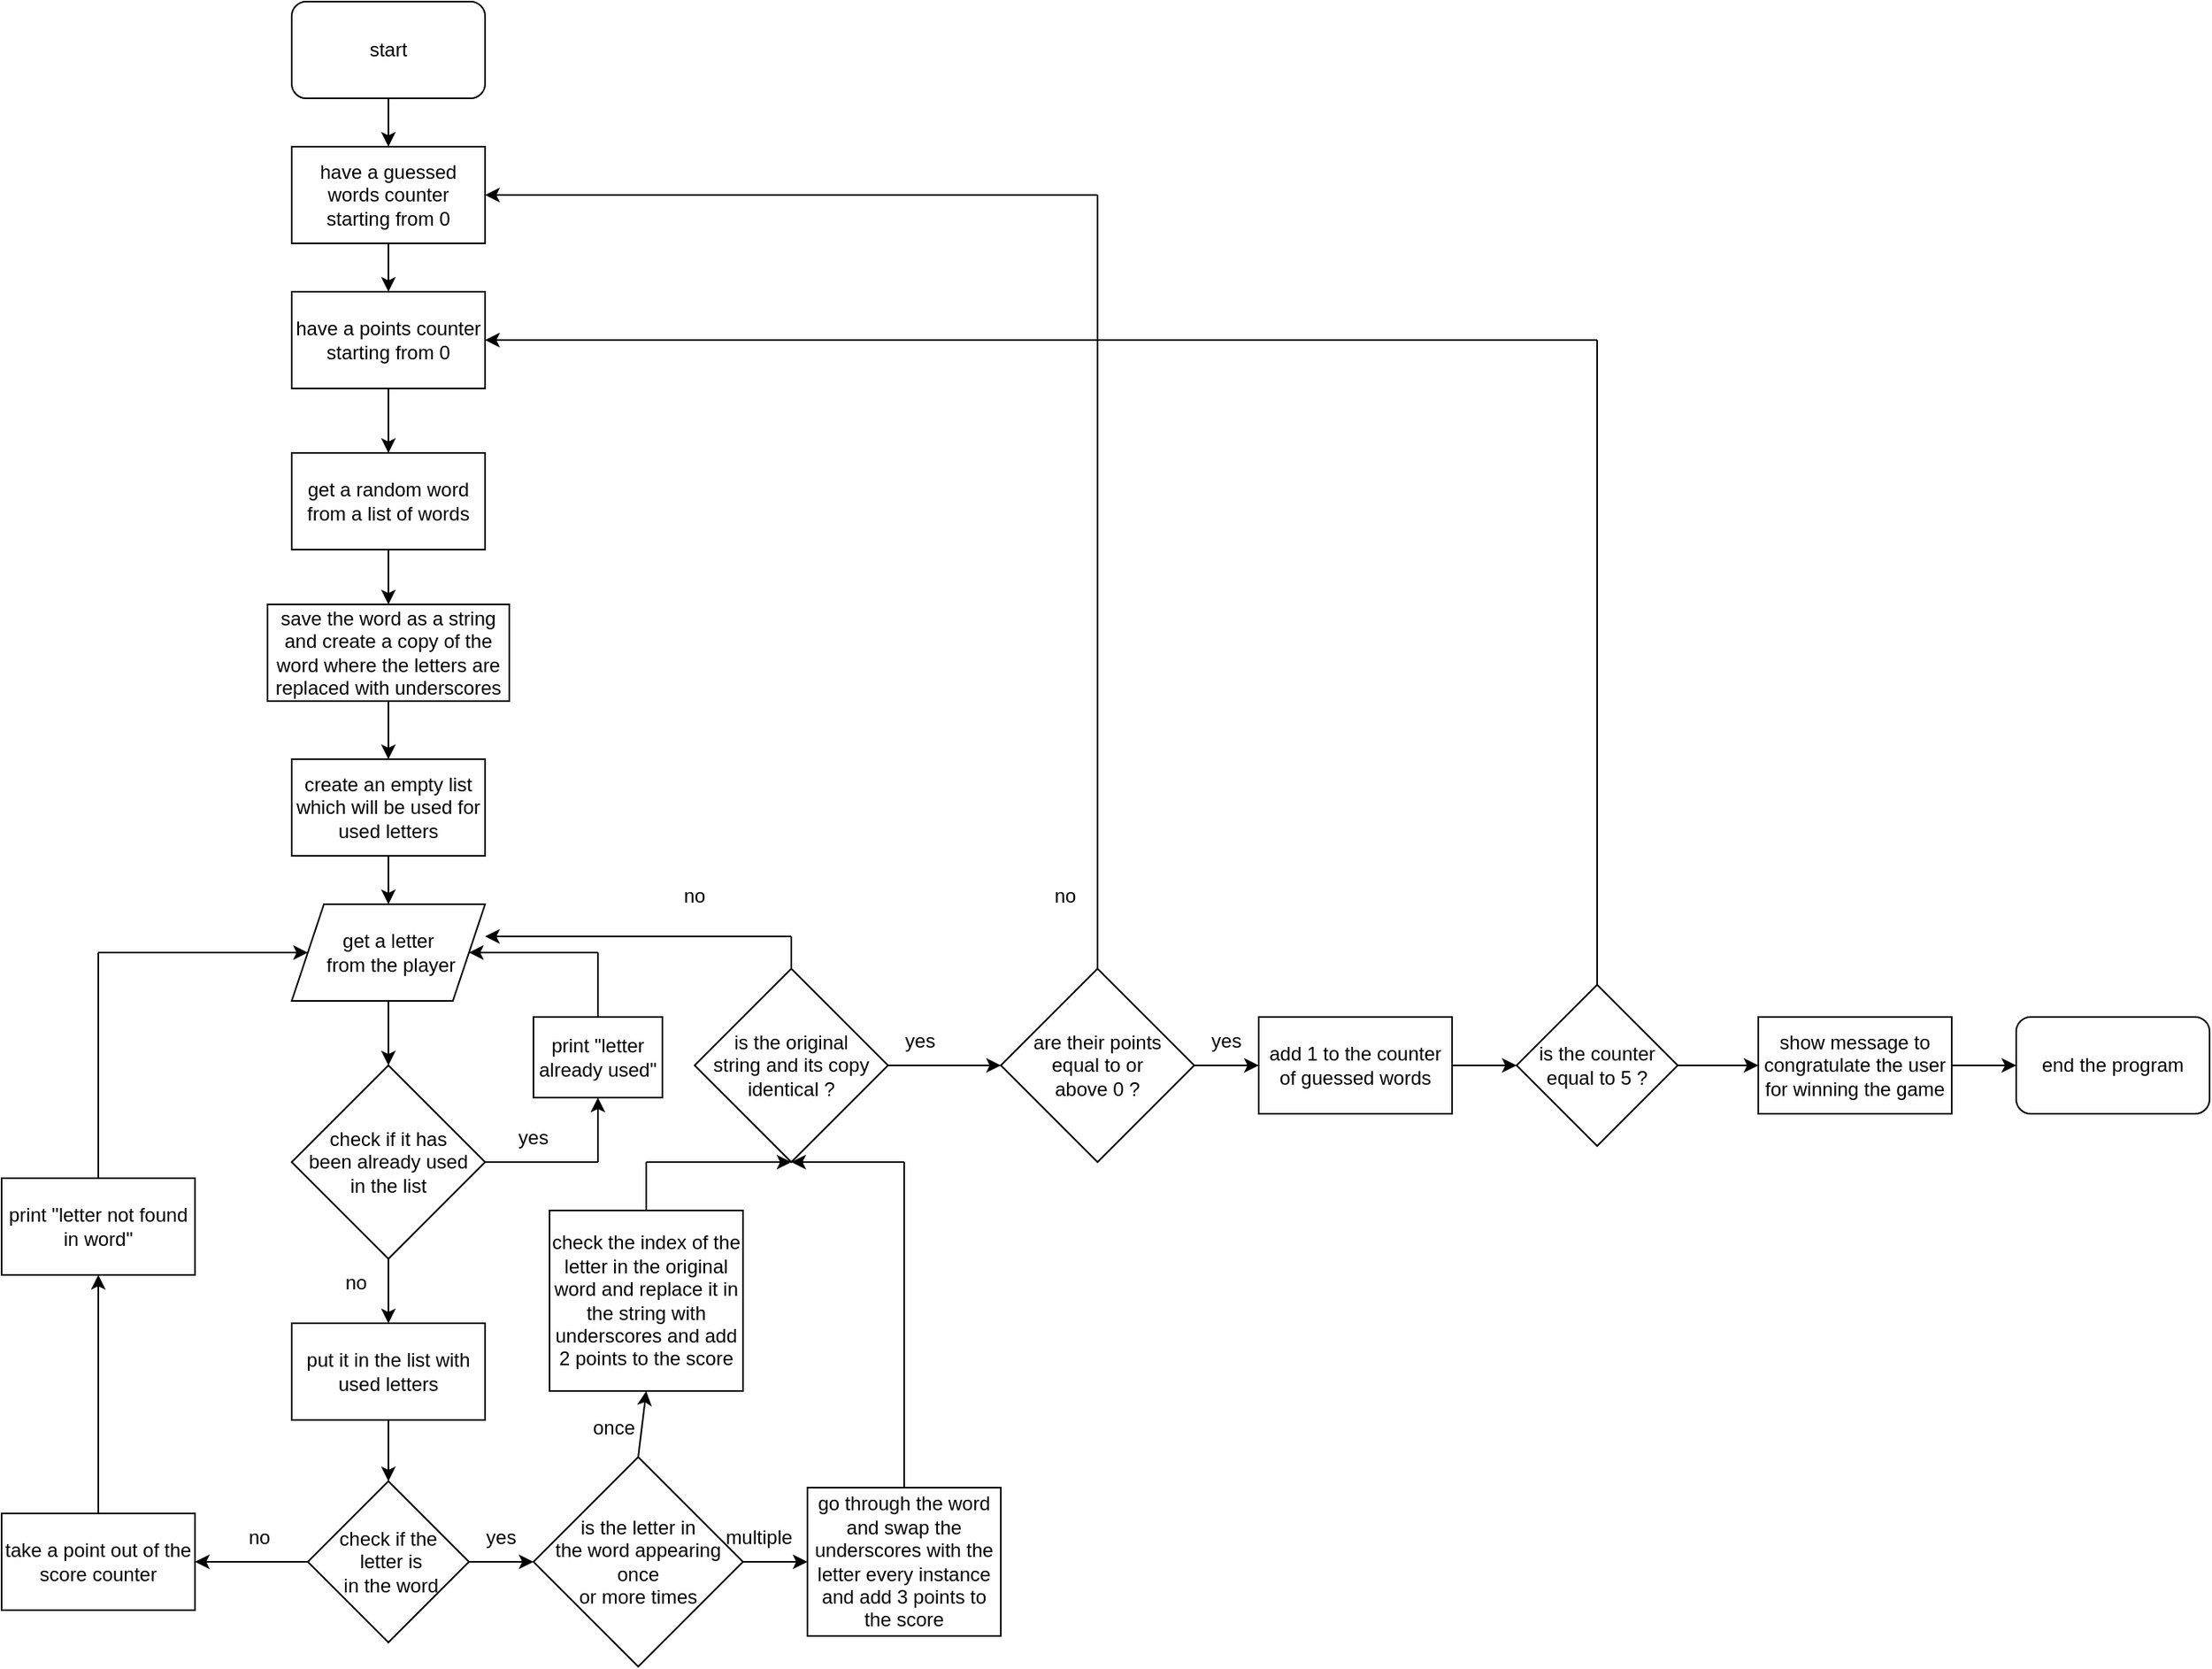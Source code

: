 <mxfile version="20.2.7" type="device"><diagram id="RbY9pnqaCSA88uN9gwXz" name="GuessTheWord"><mxGraphModel dx="1887" dy="2214" grid="1" gridSize="10" guides="1" tooltips="1" connect="1" arrows="1" fold="1" page="1" pageScale="1" pageWidth="827" pageHeight="1169" math="0" shadow="0"><root><mxCell id="0"/><mxCell id="1" parent="0"/><mxCell id="XvLqBnuAuF5W_XzP-axs-2" value="start" style="rounded=1;whiteSpace=wrap;html=1;" parent="1" vertex="1"><mxGeometry x="360" y="-320" width="120" height="60" as="geometry"/></mxCell><mxCell id="XvLqBnuAuF5W_XzP-axs-5" value="" style="endArrow=classic;html=1;rounded=0;exitX=0.5;exitY=1;exitDx=0;exitDy=0;" parent="1" source="XvLqBnuAuF5W_XzP-axs-2" edge="1"><mxGeometry width="50" height="50" relative="1" as="geometry"><mxPoint x="390" y="144" as="sourcePoint"/><mxPoint x="420" y="-230" as="targetPoint"/></mxGeometry></mxCell><mxCell id="XvLqBnuAuF5W_XzP-axs-6" value="get a random word from a list of words" style="rounded=0;whiteSpace=wrap;html=1;" parent="1" vertex="1"><mxGeometry x="360" y="-40" width="120" height="60" as="geometry"/></mxCell><mxCell id="XvLqBnuAuF5W_XzP-axs-16" value="" style="edgeStyle=orthogonalEdgeStyle;rounded=0;orthogonalLoop=1;jettySize=auto;html=1;" parent="1" source="XvLqBnuAuF5W_XzP-axs-11" target="XvLqBnuAuF5W_XzP-axs-15" edge="1"><mxGeometry relative="1" as="geometry"/></mxCell><mxCell id="XvLqBnuAuF5W_XzP-axs-18" value="" style="edgeStyle=orthogonalEdgeStyle;rounded=0;orthogonalLoop=1;jettySize=auto;html=1;" parent="1" source="XvLqBnuAuF5W_XzP-axs-11" target="XvLqBnuAuF5W_XzP-axs-17" edge="1"><mxGeometry relative="1" as="geometry"/></mxCell><mxCell id="XvLqBnuAuF5W_XzP-axs-11" value="check if the&lt;br&gt;&amp;nbsp;letter is&lt;br&gt;&amp;nbsp;in the word" style="rhombus;whiteSpace=wrap;html=1;rounded=0;" parent="1" vertex="1"><mxGeometry x="370" y="598" width="100" height="100" as="geometry"/></mxCell><mxCell id="XvLqBnuAuF5W_XzP-axs-47" value="" style="edgeStyle=orthogonalEdgeStyle;rounded=0;orthogonalLoop=1;jettySize=auto;html=1;" parent="1" source="XvLqBnuAuF5W_XzP-axs-15" target="XvLqBnuAuF5W_XzP-axs-46" edge="1"><mxGeometry relative="1" as="geometry"/></mxCell><mxCell id="XvLqBnuAuF5W_XzP-axs-15" value="is the letter in &lt;br&gt;the word appearing once &lt;br&gt;or more times" style="rhombus;whiteSpace=wrap;html=1;rounded=0;" parent="1" vertex="1"><mxGeometry x="510" y="583" width="130" height="130" as="geometry"/></mxCell><mxCell id="XvLqBnuAuF5W_XzP-axs-17" value="take a point out of the score counter" style="whiteSpace=wrap;html=1;rounded=0;" parent="1" vertex="1"><mxGeometry x="180" y="618" width="120" height="60" as="geometry"/></mxCell><mxCell id="XvLqBnuAuF5W_XzP-axs-19" value="put it in the list with used letters" style="whiteSpace=wrap;html=1;rounded=0;" parent="1" vertex="1"><mxGeometry x="360" y="500" width="120" height="60" as="geometry"/></mxCell><mxCell id="XvLqBnuAuF5W_XzP-axs-21" value="check if it has &lt;br&gt;been already used &lt;br&gt;in the list" style="rhombus;whiteSpace=wrap;html=1;" parent="1" vertex="1"><mxGeometry x="360" y="340" width="120" height="120" as="geometry"/></mxCell><mxCell id="XvLqBnuAuF5W_XzP-axs-22" value="" style="endArrow=classic;html=1;rounded=0;exitX=0.5;exitY=1;exitDx=0;exitDy=0;entryX=0.5;entryY=0;entryDx=0;entryDy=0;" parent="1" target="XvLqBnuAuF5W_XzP-axs-21" edge="1"><mxGeometry width="50" height="50" relative="1" as="geometry"><mxPoint x="420" y="300" as="sourcePoint"/><mxPoint x="430" y="450" as="targetPoint"/></mxGeometry></mxCell><mxCell id="XvLqBnuAuF5W_XzP-axs-25" value="" style="endArrow=classic;html=1;rounded=0;entryX=0.5;entryY=1;entryDx=0;entryDy=0;" parent="1" target="XvLqBnuAuF5W_XzP-axs-82" edge="1"><mxGeometry width="50" height="50" relative="1" as="geometry"><mxPoint x="550" y="400" as="sourcePoint"/><mxPoint x="560" y="360" as="targetPoint"/></mxGeometry></mxCell><mxCell id="XvLqBnuAuF5W_XzP-axs-26" value="" style="endArrow=classic;html=1;rounded=0;entryX=1;entryY=0.5;entryDx=0;entryDy=0;" parent="1" target="XvLqBnuAuF5W_XzP-axs-35" edge="1"><mxGeometry width="50" height="50" relative="1" as="geometry"><mxPoint x="550" y="270" as="sourcePoint"/><mxPoint x="480" y="270" as="targetPoint"/></mxGeometry></mxCell><mxCell id="XvLqBnuAuF5W_XzP-axs-27" value="yes" style="text;html=1;strokeColor=none;fillColor=none;align=center;verticalAlign=middle;whiteSpace=wrap;rounded=0;" parent="1" vertex="1"><mxGeometry x="480" y="370" width="60" height="30" as="geometry"/></mxCell><mxCell id="XvLqBnuAuF5W_XzP-axs-28" value="no" style="text;html=1;strokeColor=none;fillColor=none;align=center;verticalAlign=middle;whiteSpace=wrap;rounded=0;" parent="1" vertex="1"><mxGeometry x="370" y="460" width="60" height="30" as="geometry"/></mxCell><mxCell id="XvLqBnuAuF5W_XzP-axs-29" value="" style="endArrow=classic;html=1;rounded=0;exitX=0.5;exitY=1;exitDx=0;exitDy=0;" parent="1" source="XvLqBnuAuF5W_XzP-axs-21" edge="1"><mxGeometry width="50" height="50" relative="1" as="geometry"><mxPoint x="380" y="500" as="sourcePoint"/><mxPoint x="420" y="500" as="targetPoint"/></mxGeometry></mxCell><mxCell id="XvLqBnuAuF5W_XzP-axs-30" value="yes" style="text;html=1;strokeColor=none;fillColor=none;align=center;verticalAlign=middle;whiteSpace=wrap;rounded=0;" parent="1" vertex="1"><mxGeometry x="460" y="618" width="60" height="30" as="geometry"/></mxCell><mxCell id="XvLqBnuAuF5W_XzP-axs-31" value="" style="endArrow=classic;html=1;rounded=0;exitX=0.5;exitY=1;exitDx=0;exitDy=0;entryX=0.5;entryY=0;entryDx=0;entryDy=0;" parent="1" source="XvLqBnuAuF5W_XzP-axs-19" target="XvLqBnuAuF5W_XzP-axs-11" edge="1"><mxGeometry width="50" height="50" relative="1" as="geometry"><mxPoint x="420" y="579" as="sourcePoint"/><mxPoint x="460" y="529" as="targetPoint"/></mxGeometry></mxCell><mxCell id="XvLqBnuAuF5W_XzP-axs-32" value="no" style="text;html=1;strokeColor=none;fillColor=none;align=center;verticalAlign=middle;whiteSpace=wrap;rounded=0;" parent="1" vertex="1"><mxGeometry x="310" y="618" width="60" height="30" as="geometry"/></mxCell><mxCell id="XvLqBnuAuF5W_XzP-axs-33" value="" style="endArrow=classic;html=1;rounded=0;exitX=0.5;exitY=0;exitDx=0;exitDy=0;entryX=0.5;entryY=1;entryDx=0;entryDy=0;" parent="1" source="XvLqBnuAuF5W_XzP-axs-17" target="XvLqBnuAuF5W_XzP-axs-84" edge="1"><mxGeometry width="50" height="50" relative="1" as="geometry"><mxPoint x="410" y="470" as="sourcePoint"/><mxPoint x="240" y="490" as="targetPoint"/></mxGeometry></mxCell><mxCell id="XvLqBnuAuF5W_XzP-axs-34" value="" style="endArrow=classic;html=1;rounded=0;entryX=0;entryY=0.5;entryDx=0;entryDy=0;" parent="1" target="XvLqBnuAuF5W_XzP-axs-35" edge="1"><mxGeometry width="50" height="50" relative="1" as="geometry"><mxPoint x="240" y="270" as="sourcePoint"/><mxPoint x="360" y="270" as="targetPoint"/></mxGeometry></mxCell><mxCell id="XvLqBnuAuF5W_XzP-axs-35" value="get a letter&lt;br&gt;&amp;nbsp;from the player" style="shape=parallelogram;perimeter=parallelogramPerimeter;whiteSpace=wrap;html=1;fixedSize=1;" parent="1" vertex="1"><mxGeometry x="360" y="240" width="120" height="60" as="geometry"/></mxCell><mxCell id="XvLqBnuAuF5W_XzP-axs-36" value="save the word as a string and create a copy of the word where the letters are replaced with underscores" style="rounded=0;whiteSpace=wrap;html=1;" parent="1" vertex="1"><mxGeometry x="345" y="54" width="150" height="60" as="geometry"/></mxCell><mxCell id="XvLqBnuAuF5W_XzP-axs-37" value="" style="endArrow=classic;html=1;rounded=0;exitX=0.5;exitY=1;exitDx=0;exitDy=0;entryX=0.5;entryY=0;entryDx=0;entryDy=0;" parent="1" source="XvLqBnuAuF5W_XzP-axs-6" target="XvLqBnuAuF5W_XzP-axs-36" edge="1"><mxGeometry width="50" height="50" relative="1" as="geometry"><mxPoint x="380" y="34" as="sourcePoint"/><mxPoint x="430" y="-16" as="targetPoint"/></mxGeometry></mxCell><mxCell id="XvLqBnuAuF5W_XzP-axs-38" value="" style="endArrow=classic;html=1;rounded=0;exitX=0.5;exitY=1;exitDx=0;exitDy=0;" parent="1" source="XvLqBnuAuF5W_XzP-axs-36" edge="1"><mxGeometry width="50" height="50" relative="1" as="geometry"><mxPoint x="380" y="110" as="sourcePoint"/><mxPoint x="420" y="150" as="targetPoint"/></mxGeometry></mxCell><mxCell id="XvLqBnuAuF5W_XzP-axs-39" value="create an empty list which will be used for used letters" style="rounded=0;whiteSpace=wrap;html=1;" parent="1" vertex="1"><mxGeometry x="360" y="150" width="120" height="60" as="geometry"/></mxCell><mxCell id="XvLqBnuAuF5W_XzP-axs-40" value="" style="endArrow=classic;html=1;rounded=0;exitX=0.5;exitY=1;exitDx=0;exitDy=0;entryX=0.5;entryY=0;entryDx=0;entryDy=0;" parent="1" source="XvLqBnuAuF5W_XzP-axs-39" target="XvLqBnuAuF5W_XzP-axs-35" edge="1"><mxGeometry width="50" height="50" relative="1" as="geometry"><mxPoint x="380" y="170" as="sourcePoint"/><mxPoint x="430" y="120" as="targetPoint"/></mxGeometry></mxCell><mxCell id="XvLqBnuAuF5W_XzP-axs-41" value="check the index of the letter in the original word and replace it in the string with underscores and add 2 points to the score" style="whiteSpace=wrap;html=1;rounded=0;" parent="1" vertex="1"><mxGeometry x="520" y="430" width="120" height="112" as="geometry"/></mxCell><mxCell id="XvLqBnuAuF5W_XzP-axs-43" value="" style="endArrow=classic;html=1;rounded=0;exitX=0.5;exitY=0;exitDx=0;exitDy=0;entryX=0.5;entryY=1;entryDx=0;entryDy=0;" parent="1" source="XvLqBnuAuF5W_XzP-axs-15" target="XvLqBnuAuF5W_XzP-axs-41" edge="1"><mxGeometry width="50" height="50" relative="1" as="geometry"><mxPoint x="380" y="640" as="sourcePoint"/><mxPoint x="430" y="590" as="targetPoint"/></mxGeometry></mxCell><mxCell id="XvLqBnuAuF5W_XzP-axs-46" value="go through the word and swap the underscores with the letter every instance and add 3 points to the score" style="whiteSpace=wrap;html=1;rounded=0;" parent="1" vertex="1"><mxGeometry x="680" y="602" width="120" height="92" as="geometry"/></mxCell><mxCell id="XvLqBnuAuF5W_XzP-axs-50" value="is the original &lt;br&gt;string and its copy identical ?" style="rhombus;whiteSpace=wrap;html=1;" parent="1" vertex="1"><mxGeometry x="610" y="280" width="120" height="120" as="geometry"/></mxCell><mxCell id="XvLqBnuAuF5W_XzP-axs-51" value="" style="endArrow=classic;html=1;rounded=0;entryX=0.5;entryY=1;entryDx=0;entryDy=0;" parent="1" target="XvLqBnuAuF5W_XzP-axs-50" edge="1"><mxGeometry width="50" height="50" relative="1" as="geometry"><mxPoint x="740" y="400" as="sourcePoint"/><mxPoint x="450" y="400" as="targetPoint"/></mxGeometry></mxCell><mxCell id="XvLqBnuAuF5W_XzP-axs-54" value="" style="endArrow=classic;html=1;rounded=0;entryX=0.5;entryY=1;entryDx=0;entryDy=0;" parent="1" target="XvLqBnuAuF5W_XzP-axs-50" edge="1"><mxGeometry width="50" height="50" relative="1" as="geometry"><mxPoint x="580" y="400" as="sourcePoint"/><mxPoint x="630" y="340" as="targetPoint"/></mxGeometry></mxCell><mxCell id="XvLqBnuAuF5W_XzP-axs-56" value="" style="endArrow=classic;html=1;rounded=0;" parent="1" edge="1"><mxGeometry width="50" height="50" relative="1" as="geometry"><mxPoint x="670" y="260" as="sourcePoint"/><mxPoint x="480" y="260" as="targetPoint"/></mxGeometry></mxCell><mxCell id="XvLqBnuAuF5W_XzP-axs-57" value="no" style="text;html=1;strokeColor=none;fillColor=none;align=center;verticalAlign=middle;whiteSpace=wrap;rounded=0;" parent="1" vertex="1"><mxGeometry x="580" y="220" width="60" height="30" as="geometry"/></mxCell><mxCell id="XvLqBnuAuF5W_XzP-axs-58" value="" style="endArrow=classic;html=1;rounded=0;exitX=1;exitY=0.5;exitDx=0;exitDy=0;" parent="1" source="XvLqBnuAuF5W_XzP-axs-50" edge="1"><mxGeometry width="50" height="50" relative="1" as="geometry"><mxPoint x="550" y="450" as="sourcePoint"/><mxPoint x="800" y="340" as="targetPoint"/></mxGeometry></mxCell><mxCell id="XvLqBnuAuF5W_XzP-axs-59" value="yes" style="text;html=1;strokeColor=none;fillColor=none;align=center;verticalAlign=middle;whiteSpace=wrap;rounded=0;" parent="1" vertex="1"><mxGeometry x="720" y="310" width="60" height="30" as="geometry"/></mxCell><mxCell id="XvLqBnuAuF5W_XzP-axs-60" value="have a points counter starting from 0" style="rounded=0;whiteSpace=wrap;html=1;" parent="1" vertex="1"><mxGeometry x="360" y="-140" width="120" height="60" as="geometry"/></mxCell><mxCell id="XvLqBnuAuF5W_XzP-axs-61" value="" style="endArrow=classic;html=1;rounded=0;exitX=0.5;exitY=1;exitDx=0;exitDy=0;entryX=0.5;entryY=0;entryDx=0;entryDy=0;" parent="1" source="XvLqBnuAuF5W_XzP-axs-60" target="XvLqBnuAuF5W_XzP-axs-6" edge="1"><mxGeometry width="50" height="50" relative="1" as="geometry"><mxPoint x="550" y="-120" as="sourcePoint"/><mxPoint x="600" y="-170" as="targetPoint"/></mxGeometry></mxCell><mxCell id="XvLqBnuAuF5W_XzP-axs-62" value="once" style="text;html=1;strokeColor=none;fillColor=none;align=center;verticalAlign=middle;whiteSpace=wrap;rounded=0;" parent="1" vertex="1"><mxGeometry x="530" y="550" width="60" height="30" as="geometry"/></mxCell><mxCell id="XvLqBnuAuF5W_XzP-axs-63" value="multiple" style="text;html=1;strokeColor=none;fillColor=none;align=center;verticalAlign=middle;whiteSpace=wrap;rounded=0;" parent="1" vertex="1"><mxGeometry x="620" y="618" width="60" height="30" as="geometry"/></mxCell><mxCell id="XvLqBnuAuF5W_XzP-axs-64" value="have a guessed words counter starting from 0" style="rounded=0;whiteSpace=wrap;html=1;" parent="1" vertex="1"><mxGeometry x="360" y="-230" width="120" height="60" as="geometry"/></mxCell><mxCell id="XvLqBnuAuF5W_XzP-axs-65" value="" style="endArrow=classic;html=1;rounded=0;exitX=0.5;exitY=1;exitDx=0;exitDy=0;entryX=0.5;entryY=0;entryDx=0;entryDy=0;" parent="1" source="XvLqBnuAuF5W_XzP-axs-64" target="XvLqBnuAuF5W_XzP-axs-60" edge="1"><mxGeometry width="50" height="50" relative="1" as="geometry"><mxPoint x="550" y="-80" as="sourcePoint"/><mxPoint x="600" y="-130" as="targetPoint"/></mxGeometry></mxCell><mxCell id="XvLqBnuAuF5W_XzP-axs-66" value="add 1 to the counter of guessed words" style="rounded=0;whiteSpace=wrap;html=1;" parent="1" vertex="1"><mxGeometry x="960" y="310" width="120" height="60" as="geometry"/></mxCell><mxCell id="XvLqBnuAuF5W_XzP-axs-67" value="" style="endArrow=classic;html=1;rounded=0;exitX=1;exitY=0.5;exitDx=0;exitDy=0;entryX=0;entryY=0.5;entryDx=0;entryDy=0;" parent="1" source="XvLqBnuAuF5W_XzP-axs-66" target="XvLqBnuAuF5W_XzP-axs-68" edge="1"><mxGeometry width="50" height="50" relative="1" as="geometry"><mxPoint x="909" y="390" as="sourcePoint"/><mxPoint x="1129" y="340" as="targetPoint"/></mxGeometry></mxCell><mxCell id="XvLqBnuAuF5W_XzP-axs-68" value="is the counter equal to 5 ?" style="rhombus;whiteSpace=wrap;html=1;" parent="1" vertex="1"><mxGeometry x="1120" y="290" width="100" height="100" as="geometry"/></mxCell><mxCell id="XvLqBnuAuF5W_XzP-axs-70" value="" style="endArrow=classic;html=1;rounded=0;entryX=1;entryY=0.5;entryDx=0;entryDy=0;" parent="1" target="XvLqBnuAuF5W_XzP-axs-60" edge="1"><mxGeometry width="50" height="50" relative="1" as="geometry"><mxPoint x="1170" y="-110" as="sourcePoint"/><mxPoint x="840" y="-40" as="targetPoint"/></mxGeometry></mxCell><mxCell id="XvLqBnuAuF5W_XzP-axs-71" value="" style="endArrow=classic;html=1;rounded=0;exitX=1;exitY=0.5;exitDx=0;exitDy=0;" parent="1" source="XvLqBnuAuF5W_XzP-axs-68" target="XvLqBnuAuF5W_XzP-axs-72" edge="1"><mxGeometry width="50" height="50" relative="1" as="geometry"><mxPoint x="1230" y="340" as="sourcePoint"/><mxPoint x="1299" y="340" as="targetPoint"/></mxGeometry></mxCell><mxCell id="XvLqBnuAuF5W_XzP-axs-72" value="show message to congratulate the user for winning the game" style="rounded=0;whiteSpace=wrap;html=1;" parent="1" vertex="1"><mxGeometry x="1270" y="310" width="120" height="60" as="geometry"/></mxCell><mxCell id="XvLqBnuAuF5W_XzP-axs-73" value="" style="endArrow=classic;html=1;rounded=0;exitX=1;exitY=0.5;exitDx=0;exitDy=0;" parent="1" source="XvLqBnuAuF5W_XzP-axs-72" target="XvLqBnuAuF5W_XzP-axs-74" edge="1"><mxGeometry width="50" height="50" relative="1" as="geometry"><mxPoint x="1049" y="290" as="sourcePoint"/><mxPoint x="1439" y="340" as="targetPoint"/></mxGeometry></mxCell><mxCell id="XvLqBnuAuF5W_XzP-axs-74" value="end the program" style="rounded=1;whiteSpace=wrap;html=1;" parent="1" vertex="1"><mxGeometry x="1430" y="310" width="120" height="60" as="geometry"/></mxCell><mxCell id="XvLqBnuAuF5W_XzP-axs-77" value="" style="edgeStyle=orthogonalEdgeStyle;rounded=0;orthogonalLoop=1;jettySize=auto;html=1;" parent="1" source="XvLqBnuAuF5W_XzP-axs-76" target="XvLqBnuAuF5W_XzP-axs-66" edge="1"><mxGeometry relative="1" as="geometry"/></mxCell><mxCell id="XvLqBnuAuF5W_XzP-axs-76" value="are their points &lt;br&gt;equal to or &lt;br&gt;above 0 ?" style="rhombus;whiteSpace=wrap;html=1;" parent="1" vertex="1"><mxGeometry x="800" y="280" width="120" height="120" as="geometry"/></mxCell><mxCell id="XvLqBnuAuF5W_XzP-axs-78" value="yes" style="text;html=1;strokeColor=none;fillColor=none;align=center;verticalAlign=middle;whiteSpace=wrap;rounded=0;" parent="1" vertex="1"><mxGeometry x="910" y="310" width="60" height="30" as="geometry"/></mxCell><mxCell id="XvLqBnuAuF5W_XzP-axs-80" value="" style="endArrow=classic;html=1;rounded=0;entryX=1;entryY=0.5;entryDx=0;entryDy=0;" parent="1" target="XvLqBnuAuF5W_XzP-axs-64" edge="1"><mxGeometry width="50" height="50" relative="1" as="geometry"><mxPoint x="860" y="-200" as="sourcePoint"/><mxPoint x="780" y="-110" as="targetPoint"/></mxGeometry></mxCell><mxCell id="XvLqBnuAuF5W_XzP-axs-81" value="no" style="text;html=1;strokeColor=none;fillColor=none;align=center;verticalAlign=middle;whiteSpace=wrap;rounded=0;" parent="1" vertex="1"><mxGeometry x="810" y="220" width="60" height="30" as="geometry"/></mxCell><mxCell id="XvLqBnuAuF5W_XzP-axs-82" value="print &quot;letter already used&quot;" style="rounded=0;whiteSpace=wrap;html=1;" parent="1" vertex="1"><mxGeometry x="510" y="310" width="80" height="50" as="geometry"/></mxCell><mxCell id="XvLqBnuAuF5W_XzP-axs-83" value="" style="endArrow=none;html=1;rounded=0;exitX=0.5;exitY=0;exitDx=0;exitDy=0;" parent="1" source="XvLqBnuAuF5W_XzP-axs-82" edge="1"><mxGeometry width="50" height="50" relative="1" as="geometry"><mxPoint x="520" y="470" as="sourcePoint"/><mxPoint x="550" y="270" as="targetPoint"/></mxGeometry></mxCell><mxCell id="XvLqBnuAuF5W_XzP-axs-84" value="print &quot;letter not found in word&quot;" style="rounded=0;whiteSpace=wrap;html=1;" parent="1" vertex="1"><mxGeometry x="180" y="410" width="120" height="60" as="geometry"/></mxCell><mxCell id="XvLqBnuAuF5W_XzP-axs-86" value="" style="endArrow=none;html=1;rounded=0;exitX=0.5;exitY=0;exitDx=0;exitDy=0;" parent="1" source="XvLqBnuAuF5W_XzP-axs-84" edge="1"><mxGeometry width="50" height="50" relative="1" as="geometry"><mxPoint x="300" y="360" as="sourcePoint"/><mxPoint x="240" y="270" as="targetPoint"/></mxGeometry></mxCell><mxCell id="XvLqBnuAuF5W_XzP-axs-87" value="" style="endArrow=none;html=1;rounded=0;exitX=0.5;exitY=0;exitDx=0;exitDy=0;" parent="1" source="XvLqBnuAuF5W_XzP-axs-46" edge="1"><mxGeometry width="50" height="50" relative="1" as="geometry"><mxPoint x="730" y="510" as="sourcePoint"/><mxPoint x="740" y="400" as="targetPoint"/></mxGeometry></mxCell><mxCell id="XvLqBnuAuF5W_XzP-axs-88" value="" style="endArrow=none;html=1;rounded=0;exitX=1;exitY=0.5;exitDx=0;exitDy=0;" parent="1" source="XvLqBnuAuF5W_XzP-axs-21" edge="1"><mxGeometry width="50" height="50" relative="1" as="geometry"><mxPoint x="650" y="480" as="sourcePoint"/><mxPoint x="550" y="400" as="targetPoint"/></mxGeometry></mxCell><mxCell id="XvLqBnuAuF5W_XzP-axs-89" value="" style="endArrow=none;html=1;rounded=0;entryX=0.5;entryY=0;entryDx=0;entryDy=0;" parent="1" target="XvLqBnuAuF5W_XzP-axs-41" edge="1"><mxGeometry width="50" height="50" relative="1" as="geometry"><mxPoint x="580" y="400" as="sourcePoint"/><mxPoint x="700" y="430" as="targetPoint"/></mxGeometry></mxCell><mxCell id="XvLqBnuAuF5W_XzP-axs-90" value="" style="endArrow=none;html=1;rounded=0;entryX=0.5;entryY=0;entryDx=0;entryDy=0;" parent="1" target="XvLqBnuAuF5W_XzP-axs-50" edge="1"><mxGeometry width="50" height="50" relative="1" as="geometry"><mxPoint x="670" y="260" as="sourcePoint"/><mxPoint x="700" y="370" as="targetPoint"/></mxGeometry></mxCell><mxCell id="XvLqBnuAuF5W_XzP-axs-91" value="" style="endArrow=none;html=1;rounded=0;exitX=0.5;exitY=0;exitDx=0;exitDy=0;" parent="1" source="XvLqBnuAuF5W_XzP-axs-76" edge="1"><mxGeometry width="50" height="50" relative="1" as="geometry"><mxPoint x="840" y="10" as="sourcePoint"/><mxPoint x="860" y="-200" as="targetPoint"/></mxGeometry></mxCell><mxCell id="XvLqBnuAuF5W_XzP-axs-92" value="" style="endArrow=none;html=1;rounded=0;exitX=0.5;exitY=0;exitDx=0;exitDy=0;" parent="1" source="XvLqBnuAuF5W_XzP-axs-68" edge="1"><mxGeometry width="50" height="50" relative="1" as="geometry"><mxPoint x="840" y="110" as="sourcePoint"/><mxPoint x="1170" y="-110" as="targetPoint"/></mxGeometry></mxCell></root></mxGraphModel></diagram></mxfile>